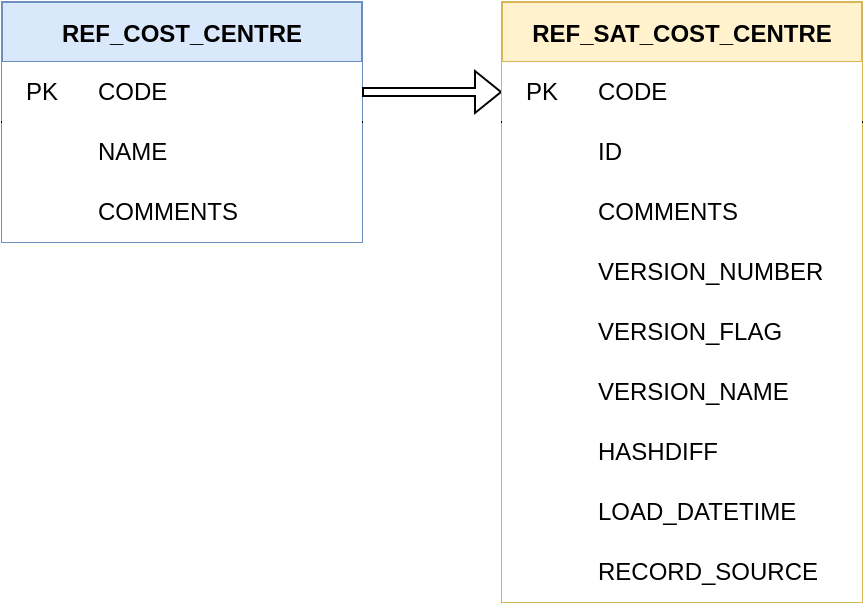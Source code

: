 <mxfile version="21.6.8" type="device">
  <diagram id="s-eAjx9FxrQ15zjm9H1I" name="Page-1">
    <mxGraphModel dx="1434" dy="764" grid="1" gridSize="10" guides="1" tooltips="1" connect="1" arrows="1" fold="1" page="1" pageScale="1" pageWidth="1169" pageHeight="827" background="none" math="0" shadow="0">
      <root>
        <mxCell id="0" />
        <mxCell id="1" parent="0" />
        <mxCell id="VOqXGmgZ_QgNYgrCqUdB-1" value="REF_COST_CENTRE" style="shape=table;startSize=30;container=1;collapsible=0;childLayout=tableLayout;fixedRows=1;rowLines=0;fontStyle=1;align=center;pointerEvents=1;fillColor=#dae8fc;strokeColor=#6c8ebf;swimlaneFillColor=none;" parent="1" vertex="1">
          <mxGeometry x="120" y="210" width="180" height="120" as="geometry" />
        </mxCell>
        <mxCell id="VOqXGmgZ_QgNYgrCqUdB-2" value="" style="shape=partialRectangle;html=1;whiteSpace=wrap;collapsible=0;dropTarget=0;pointerEvents=1;fillColor=none;top=0;left=0;bottom=1;right=0;points=[[0,0.5],[1,0.5]];portConstraint=eastwest;" parent="VOqXGmgZ_QgNYgrCqUdB-1" vertex="1">
          <mxGeometry y="30" width="180" height="30" as="geometry" />
        </mxCell>
        <mxCell id="VOqXGmgZ_QgNYgrCqUdB-3" value="PK" style="shape=partialRectangle;html=1;whiteSpace=wrap;connectable=0;fillColor=default;top=0;left=0;bottom=0;right=0;overflow=hidden;pointerEvents=1;" parent="VOqXGmgZ_QgNYgrCqUdB-2" vertex="1">
          <mxGeometry width="40" height="30" as="geometry">
            <mxRectangle width="40" height="30" as="alternateBounds" />
          </mxGeometry>
        </mxCell>
        <mxCell id="VOqXGmgZ_QgNYgrCqUdB-4" value="CODE" style="shape=partialRectangle;html=1;whiteSpace=wrap;connectable=0;fillColor=default;top=0;left=0;bottom=0;right=0;align=left;spacingLeft=6;overflow=hidden;pointerEvents=1;" parent="VOqXGmgZ_QgNYgrCqUdB-2" vertex="1">
          <mxGeometry x="40" width="140" height="30" as="geometry">
            <mxRectangle width="140" height="30" as="alternateBounds" />
          </mxGeometry>
        </mxCell>
        <mxCell id="VOqXGmgZ_QgNYgrCqUdB-5" value="" style="shape=partialRectangle;html=1;whiteSpace=wrap;collapsible=0;dropTarget=0;pointerEvents=1;fillColor=none;top=0;left=0;bottom=0;right=0;points=[[0,0.5],[1,0.5]];portConstraint=eastwest;" parent="VOqXGmgZ_QgNYgrCqUdB-1" vertex="1">
          <mxGeometry y="60" width="180" height="30" as="geometry" />
        </mxCell>
        <mxCell id="VOqXGmgZ_QgNYgrCqUdB-6" value="" style="shape=partialRectangle;html=1;whiteSpace=wrap;connectable=0;fillColor=default;top=0;left=0;bottom=0;right=0;overflow=hidden;pointerEvents=1;" parent="VOqXGmgZ_QgNYgrCqUdB-5" vertex="1">
          <mxGeometry width="40" height="30" as="geometry">
            <mxRectangle width="40" height="30" as="alternateBounds" />
          </mxGeometry>
        </mxCell>
        <mxCell id="VOqXGmgZ_QgNYgrCqUdB-7" value="NAME" style="shape=partialRectangle;html=1;whiteSpace=wrap;connectable=0;fillColor=default;top=0;left=0;bottom=0;right=0;align=left;spacingLeft=6;overflow=hidden;pointerEvents=1;" parent="VOqXGmgZ_QgNYgrCqUdB-5" vertex="1">
          <mxGeometry x="40" width="140" height="30" as="geometry">
            <mxRectangle width="140" height="30" as="alternateBounds" />
          </mxGeometry>
        </mxCell>
        <mxCell id="VOqXGmgZ_QgNYgrCqUdB-8" value="" style="shape=partialRectangle;html=1;whiteSpace=wrap;collapsible=0;dropTarget=0;pointerEvents=1;fillColor=none;top=0;left=0;bottom=0;right=0;points=[[0,0.5],[1,0.5]];portConstraint=eastwest;" parent="VOqXGmgZ_QgNYgrCqUdB-1" vertex="1">
          <mxGeometry y="90" width="180" height="30" as="geometry" />
        </mxCell>
        <mxCell id="VOqXGmgZ_QgNYgrCqUdB-9" value="" style="shape=partialRectangle;html=1;whiteSpace=wrap;connectable=0;fillColor=default;top=0;left=0;bottom=0;right=0;overflow=hidden;pointerEvents=1;" parent="VOqXGmgZ_QgNYgrCqUdB-8" vertex="1">
          <mxGeometry width="40" height="30" as="geometry">
            <mxRectangle width="40" height="30" as="alternateBounds" />
          </mxGeometry>
        </mxCell>
        <mxCell id="VOqXGmgZ_QgNYgrCqUdB-10" value="COMMENTS" style="shape=partialRectangle;html=1;whiteSpace=wrap;connectable=0;fillColor=default;top=0;left=0;bottom=0;right=0;align=left;spacingLeft=6;overflow=hidden;pointerEvents=1;" parent="VOqXGmgZ_QgNYgrCqUdB-8" vertex="1">
          <mxGeometry x="40" width="140" height="30" as="geometry">
            <mxRectangle width="140" height="30" as="alternateBounds" />
          </mxGeometry>
        </mxCell>
        <mxCell id="VOqXGmgZ_QgNYgrCqUdB-30" style="edgeStyle=orthogonalEdgeStyle;rounded=0;orthogonalLoop=1;jettySize=auto;html=1;exitX=1;exitY=0.5;exitDx=0;exitDy=0;entryX=0;entryY=0.5;entryDx=0;entryDy=0;labelBackgroundColor=default;shape=flexArrow;width=4;endSize=4;endWidth=16;fillColor=#FFFFFF;startArrow=none;startFill=0;" parent="1" source="VOqXGmgZ_QgNYgrCqUdB-2" target="F4F3cf_JjiwRuv7tilqd-2" edge="1">
          <mxGeometry relative="1" as="geometry">
            <mxPoint x="370" y="255" as="targetPoint" />
          </mxGeometry>
        </mxCell>
        <mxCell id="F4F3cf_JjiwRuv7tilqd-1" value="REF_SAT_COST_CENTRE" style="shape=table;startSize=30;container=1;collapsible=0;childLayout=tableLayout;fixedRows=1;rowLines=0;fontStyle=1;align=center;pointerEvents=1;fillColor=#fff2cc;strokeColor=#d6b656;swimlaneFillColor=none;" vertex="1" parent="1">
          <mxGeometry x="370" y="210" width="180" height="300" as="geometry" />
        </mxCell>
        <mxCell id="F4F3cf_JjiwRuv7tilqd-2" value="" style="shape=partialRectangle;html=1;whiteSpace=wrap;collapsible=0;dropTarget=0;pointerEvents=1;fillColor=none;top=0;left=0;bottom=1;right=0;points=[[0,0.5],[1,0.5]];portConstraint=eastwest;" vertex="1" parent="F4F3cf_JjiwRuv7tilqd-1">
          <mxGeometry y="30" width="180" height="30" as="geometry" />
        </mxCell>
        <mxCell id="F4F3cf_JjiwRuv7tilqd-3" value="PK" style="shape=partialRectangle;html=1;whiteSpace=wrap;connectable=0;fillColor=default;top=0;left=0;bottom=0;right=0;overflow=hidden;pointerEvents=1;" vertex="1" parent="F4F3cf_JjiwRuv7tilqd-2">
          <mxGeometry width="40" height="30" as="geometry">
            <mxRectangle width="40" height="30" as="alternateBounds" />
          </mxGeometry>
        </mxCell>
        <mxCell id="F4F3cf_JjiwRuv7tilqd-4" value="CODE" style="shape=partialRectangle;html=1;whiteSpace=wrap;connectable=0;fillColor=default;top=0;left=0;bottom=0;right=0;align=left;spacingLeft=6;overflow=hidden;pointerEvents=1;" vertex="1" parent="F4F3cf_JjiwRuv7tilqd-2">
          <mxGeometry x="40" width="140" height="30" as="geometry">
            <mxRectangle width="140" height="30" as="alternateBounds" />
          </mxGeometry>
        </mxCell>
        <mxCell id="F4F3cf_JjiwRuv7tilqd-29" style="shape=partialRectangle;html=1;whiteSpace=wrap;collapsible=0;dropTarget=0;pointerEvents=1;fillColor=none;top=0;left=0;bottom=0;right=0;points=[[0,0.5],[1,0.5]];portConstraint=eastwest;" vertex="1" parent="F4F3cf_JjiwRuv7tilqd-1">
          <mxGeometry y="60" width="180" height="30" as="geometry" />
        </mxCell>
        <mxCell id="F4F3cf_JjiwRuv7tilqd-30" style="shape=partialRectangle;html=1;whiteSpace=wrap;connectable=0;fillColor=default;top=0;left=0;bottom=0;right=0;overflow=hidden;pointerEvents=1;" vertex="1" parent="F4F3cf_JjiwRuv7tilqd-29">
          <mxGeometry width="40" height="30" as="geometry">
            <mxRectangle width="40" height="30" as="alternateBounds" />
          </mxGeometry>
        </mxCell>
        <mxCell id="F4F3cf_JjiwRuv7tilqd-31" value="ID" style="shape=partialRectangle;html=1;whiteSpace=wrap;connectable=0;fillColor=default;top=0;left=0;bottom=0;right=0;align=left;spacingLeft=6;overflow=hidden;pointerEvents=1;" vertex="1" parent="F4F3cf_JjiwRuv7tilqd-29">
          <mxGeometry x="40" width="140" height="30" as="geometry">
            <mxRectangle width="140" height="30" as="alternateBounds" />
          </mxGeometry>
        </mxCell>
        <mxCell id="F4F3cf_JjiwRuv7tilqd-8" value="" style="shape=partialRectangle;html=1;whiteSpace=wrap;collapsible=0;dropTarget=0;pointerEvents=1;fillColor=none;top=0;left=0;bottom=0;right=0;points=[[0,0.5],[1,0.5]];portConstraint=eastwest;" vertex="1" parent="F4F3cf_JjiwRuv7tilqd-1">
          <mxGeometry y="90" width="180" height="30" as="geometry" />
        </mxCell>
        <mxCell id="F4F3cf_JjiwRuv7tilqd-9" value="" style="shape=partialRectangle;html=1;whiteSpace=wrap;connectable=0;fillColor=default;top=0;left=0;bottom=0;right=0;overflow=hidden;pointerEvents=1;" vertex="1" parent="F4F3cf_JjiwRuv7tilqd-8">
          <mxGeometry width="40" height="30" as="geometry">
            <mxRectangle width="40" height="30" as="alternateBounds" />
          </mxGeometry>
        </mxCell>
        <mxCell id="F4F3cf_JjiwRuv7tilqd-10" value="COMMENTS" style="shape=partialRectangle;html=1;whiteSpace=wrap;connectable=0;fillColor=default;top=0;left=0;bottom=0;right=0;align=left;spacingLeft=6;overflow=hidden;pointerEvents=1;" vertex="1" parent="F4F3cf_JjiwRuv7tilqd-8">
          <mxGeometry x="40" width="140" height="30" as="geometry">
            <mxRectangle width="140" height="30" as="alternateBounds" />
          </mxGeometry>
        </mxCell>
        <mxCell id="F4F3cf_JjiwRuv7tilqd-20" style="shape=partialRectangle;html=1;whiteSpace=wrap;collapsible=0;dropTarget=0;pointerEvents=1;fillColor=none;top=0;left=0;bottom=0;right=0;points=[[0,0.5],[1,0.5]];portConstraint=eastwest;" vertex="1" parent="F4F3cf_JjiwRuv7tilqd-1">
          <mxGeometry y="120" width="180" height="30" as="geometry" />
        </mxCell>
        <mxCell id="F4F3cf_JjiwRuv7tilqd-21" style="shape=partialRectangle;html=1;whiteSpace=wrap;connectable=0;fillColor=default;top=0;left=0;bottom=0;right=0;overflow=hidden;pointerEvents=1;" vertex="1" parent="F4F3cf_JjiwRuv7tilqd-20">
          <mxGeometry width="40" height="30" as="geometry">
            <mxRectangle width="40" height="30" as="alternateBounds" />
          </mxGeometry>
        </mxCell>
        <mxCell id="F4F3cf_JjiwRuv7tilqd-22" value="VERSION_NUMBER" style="shape=partialRectangle;html=1;whiteSpace=wrap;connectable=0;fillColor=default;top=0;left=0;bottom=0;right=0;align=left;spacingLeft=6;overflow=hidden;pointerEvents=1;" vertex="1" parent="F4F3cf_JjiwRuv7tilqd-20">
          <mxGeometry x="40" width="140" height="30" as="geometry">
            <mxRectangle width="140" height="30" as="alternateBounds" />
          </mxGeometry>
        </mxCell>
        <mxCell id="F4F3cf_JjiwRuv7tilqd-23" style="shape=partialRectangle;html=1;whiteSpace=wrap;collapsible=0;dropTarget=0;pointerEvents=1;fillColor=none;top=0;left=0;bottom=0;right=0;points=[[0,0.5],[1,0.5]];portConstraint=eastwest;" vertex="1" parent="F4F3cf_JjiwRuv7tilqd-1">
          <mxGeometry y="150" width="180" height="30" as="geometry" />
        </mxCell>
        <mxCell id="F4F3cf_JjiwRuv7tilqd-24" style="shape=partialRectangle;html=1;whiteSpace=wrap;connectable=0;fillColor=default;top=0;left=0;bottom=0;right=0;overflow=hidden;pointerEvents=1;" vertex="1" parent="F4F3cf_JjiwRuv7tilqd-23">
          <mxGeometry width="40" height="30" as="geometry">
            <mxRectangle width="40" height="30" as="alternateBounds" />
          </mxGeometry>
        </mxCell>
        <mxCell id="F4F3cf_JjiwRuv7tilqd-25" value="VERSION_FLAG" style="shape=partialRectangle;html=1;whiteSpace=wrap;connectable=0;fillColor=default;top=0;left=0;bottom=0;right=0;align=left;spacingLeft=6;overflow=hidden;pointerEvents=1;" vertex="1" parent="F4F3cf_JjiwRuv7tilqd-23">
          <mxGeometry x="40" width="140" height="30" as="geometry">
            <mxRectangle width="140" height="30" as="alternateBounds" />
          </mxGeometry>
        </mxCell>
        <mxCell id="F4F3cf_JjiwRuv7tilqd-26" style="shape=partialRectangle;html=1;whiteSpace=wrap;collapsible=0;dropTarget=0;pointerEvents=1;fillColor=none;top=0;left=0;bottom=0;right=0;points=[[0,0.5],[1,0.5]];portConstraint=eastwest;" vertex="1" parent="F4F3cf_JjiwRuv7tilqd-1">
          <mxGeometry y="180" width="180" height="30" as="geometry" />
        </mxCell>
        <mxCell id="F4F3cf_JjiwRuv7tilqd-27" style="shape=partialRectangle;html=1;whiteSpace=wrap;connectable=0;fillColor=default;top=0;left=0;bottom=0;right=0;overflow=hidden;pointerEvents=1;" vertex="1" parent="F4F3cf_JjiwRuv7tilqd-26">
          <mxGeometry width="40" height="30" as="geometry">
            <mxRectangle width="40" height="30" as="alternateBounds" />
          </mxGeometry>
        </mxCell>
        <mxCell id="F4F3cf_JjiwRuv7tilqd-28" value="VERSION_NAME" style="shape=partialRectangle;html=1;whiteSpace=wrap;connectable=0;fillColor=default;top=0;left=0;bottom=0;right=0;align=left;spacingLeft=6;overflow=hidden;pointerEvents=1;" vertex="1" parent="F4F3cf_JjiwRuv7tilqd-26">
          <mxGeometry x="40" width="140" height="30" as="geometry">
            <mxRectangle width="140" height="30" as="alternateBounds" />
          </mxGeometry>
        </mxCell>
        <mxCell id="F4F3cf_JjiwRuv7tilqd-5" value="" style="shape=partialRectangle;html=1;whiteSpace=wrap;collapsible=0;dropTarget=0;pointerEvents=1;fillColor=none;top=0;left=0;bottom=0;right=0;points=[[0,0.5],[1,0.5]];portConstraint=eastwest;" vertex="1" parent="F4F3cf_JjiwRuv7tilqd-1">
          <mxGeometry y="210" width="180" height="30" as="geometry" />
        </mxCell>
        <mxCell id="F4F3cf_JjiwRuv7tilqd-6" value="" style="shape=partialRectangle;html=1;whiteSpace=wrap;connectable=0;fillColor=default;top=0;left=0;bottom=0;right=0;overflow=hidden;pointerEvents=1;" vertex="1" parent="F4F3cf_JjiwRuv7tilqd-5">
          <mxGeometry width="40" height="30" as="geometry">
            <mxRectangle width="40" height="30" as="alternateBounds" />
          </mxGeometry>
        </mxCell>
        <mxCell id="F4F3cf_JjiwRuv7tilqd-7" value="HASHDIFF" style="shape=partialRectangle;html=1;whiteSpace=wrap;connectable=0;fillColor=default;top=0;left=0;bottom=0;right=0;align=left;spacingLeft=6;overflow=hidden;pointerEvents=1;" vertex="1" parent="F4F3cf_JjiwRuv7tilqd-5">
          <mxGeometry x="40" width="140" height="30" as="geometry">
            <mxRectangle width="140" height="30" as="alternateBounds" />
          </mxGeometry>
        </mxCell>
        <mxCell id="F4F3cf_JjiwRuv7tilqd-17" style="shape=partialRectangle;html=1;whiteSpace=wrap;collapsible=0;dropTarget=0;pointerEvents=1;fillColor=none;top=0;left=0;bottom=0;right=0;points=[[0,0.5],[1,0.5]];portConstraint=eastwest;" vertex="1" parent="F4F3cf_JjiwRuv7tilqd-1">
          <mxGeometry y="240" width="180" height="30" as="geometry" />
        </mxCell>
        <mxCell id="F4F3cf_JjiwRuv7tilqd-18" style="shape=partialRectangle;html=1;whiteSpace=wrap;connectable=0;fillColor=default;top=0;left=0;bottom=0;right=0;overflow=hidden;pointerEvents=1;" vertex="1" parent="F4F3cf_JjiwRuv7tilqd-17">
          <mxGeometry width="40" height="30" as="geometry">
            <mxRectangle width="40" height="30" as="alternateBounds" />
          </mxGeometry>
        </mxCell>
        <mxCell id="F4F3cf_JjiwRuv7tilqd-19" value="LOAD_DATETIME" style="shape=partialRectangle;html=1;whiteSpace=wrap;connectable=0;fillColor=default;top=0;left=0;bottom=0;right=0;align=left;spacingLeft=6;overflow=hidden;pointerEvents=1;" vertex="1" parent="F4F3cf_JjiwRuv7tilqd-17">
          <mxGeometry x="40" width="140" height="30" as="geometry">
            <mxRectangle width="140" height="30" as="alternateBounds" />
          </mxGeometry>
        </mxCell>
        <mxCell id="F4F3cf_JjiwRuv7tilqd-14" style="shape=partialRectangle;html=1;whiteSpace=wrap;collapsible=0;dropTarget=0;pointerEvents=1;fillColor=none;top=0;left=0;bottom=0;right=0;points=[[0,0.5],[1,0.5]];portConstraint=eastwest;" vertex="1" parent="F4F3cf_JjiwRuv7tilqd-1">
          <mxGeometry y="270" width="180" height="30" as="geometry" />
        </mxCell>
        <mxCell id="F4F3cf_JjiwRuv7tilqd-15" style="shape=partialRectangle;html=1;whiteSpace=wrap;connectable=0;fillColor=default;top=0;left=0;bottom=0;right=0;overflow=hidden;pointerEvents=1;" vertex="1" parent="F4F3cf_JjiwRuv7tilqd-14">
          <mxGeometry width="40" height="30" as="geometry">
            <mxRectangle width="40" height="30" as="alternateBounds" />
          </mxGeometry>
        </mxCell>
        <mxCell id="F4F3cf_JjiwRuv7tilqd-16" value="RECORD_SOURCE" style="shape=partialRectangle;html=1;whiteSpace=wrap;connectable=0;fillColor=default;top=0;left=0;bottom=0;right=0;align=left;spacingLeft=6;overflow=hidden;pointerEvents=1;" vertex="1" parent="F4F3cf_JjiwRuv7tilqd-14">
          <mxGeometry x="40" width="140" height="30" as="geometry">
            <mxRectangle width="140" height="30" as="alternateBounds" />
          </mxGeometry>
        </mxCell>
      </root>
    </mxGraphModel>
  </diagram>
</mxfile>
